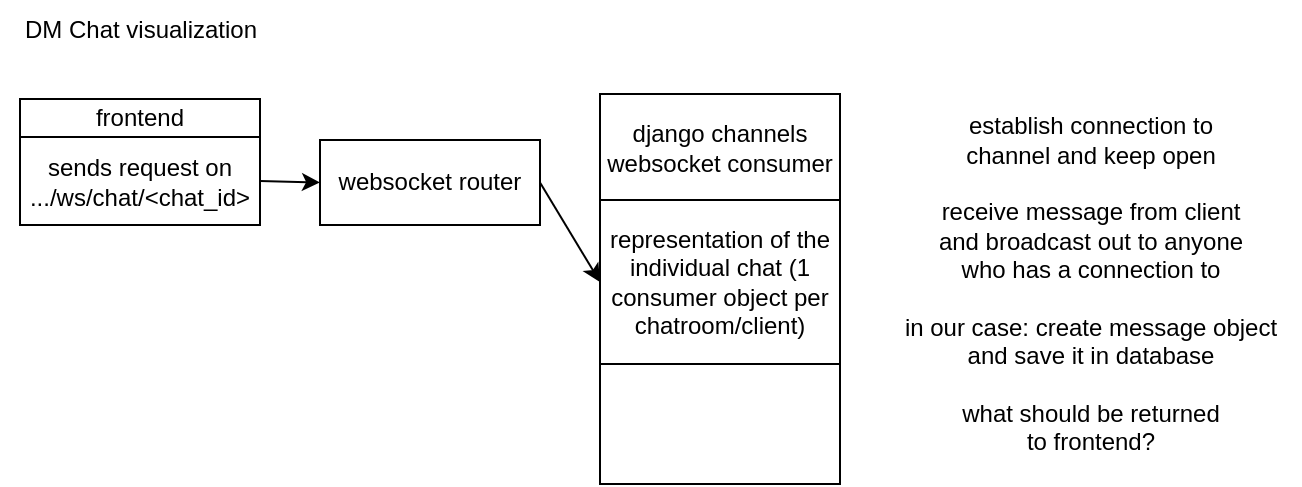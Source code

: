 <mxfile>
    <diagram id="MWHfNvawKEBFL6r40QaO" name="Page-1">
        <mxGraphModel dx="1124" dy="764" grid="1" gridSize="10" guides="1" tooltips="1" connect="1" arrows="1" fold="1" page="1" pageScale="1" pageWidth="850" pageHeight="1100" math="0" shadow="0">
            <root>
                <mxCell id="0"/>
                <mxCell id="1" parent="0"/>
                <mxCell id="3" style="edgeStyle=none;html=1;exitX=1;exitY=0.5;exitDx=0;exitDy=0;entryX=0;entryY=0.5;entryDx=0;entryDy=0;" edge="1" parent="1" source="37" target="4">
                    <mxGeometry relative="1" as="geometry">
                        <mxPoint x="250" y="120" as="targetPoint"/>
                        <mxPoint x="180" y="120" as="sourcePoint"/>
                    </mxGeometry>
                </mxCell>
                <mxCell id="5" style="edgeStyle=none;html=1;exitX=1;exitY=0.5;exitDx=0;exitDy=0;entryX=0;entryY=0.5;entryDx=0;entryDy=0;" edge="1" parent="1" source="4" target="42">
                    <mxGeometry relative="1" as="geometry">
                        <mxPoint x="440" y="120.005" as="targetPoint"/>
                    </mxGeometry>
                </mxCell>
                <mxCell id="4" value="websocket router" style="whiteSpace=wrap;html=1;shadow=0;" vertex="1" parent="1">
                    <mxGeometry x="180" y="80" width="110" height="42.5" as="geometry"/>
                </mxCell>
                <mxCell id="34" value="" style="shape=table;startSize=0;container=1;collapsible=0;childLayout=tableLayout;shadow=0;" vertex="1" parent="1">
                    <mxGeometry x="30" y="59.5" width="120" height="63" as="geometry"/>
                </mxCell>
                <mxCell id="35" value="" style="shape=tableRow;horizontal=0;startSize=0;swimlaneHead=0;swimlaneBody=0;top=0;left=0;bottom=0;right=0;collapsible=0;dropTarget=0;fillColor=none;points=[[0,0.5],[1,0.5]];portConstraint=eastwest;shadow=0;" vertex="1" parent="34">
                    <mxGeometry width="120" height="19" as="geometry"/>
                </mxCell>
                <mxCell id="36" value="frontend" style="shape=partialRectangle;html=1;whiteSpace=wrap;connectable=0;overflow=hidden;fillColor=none;top=0;left=0;bottom=0;right=0;pointerEvents=1;shadow=0;" vertex="1" parent="35">
                    <mxGeometry width="120" height="19" as="geometry">
                        <mxRectangle width="120" height="19" as="alternateBounds"/>
                    </mxGeometry>
                </mxCell>
                <mxCell id="37" value="" style="shape=tableRow;horizontal=0;startSize=0;swimlaneHead=0;swimlaneBody=0;top=0;left=0;bottom=0;right=0;collapsible=0;dropTarget=0;fillColor=none;points=[[0,0.5],[1,0.5]];portConstraint=eastwest;shadow=0;" vertex="1" parent="34">
                    <mxGeometry y="19" width="120" height="44" as="geometry"/>
                </mxCell>
                <mxCell id="38" value="sends request on .../ws/chat/&amp;lt;chat_id&amp;gt;" style="shape=partialRectangle;html=1;whiteSpace=wrap;connectable=0;overflow=hidden;fillColor=none;top=0;left=0;bottom=0;right=0;pointerEvents=1;shadow=0;" vertex="1" parent="37">
                    <mxGeometry width="120" height="44" as="geometry">
                        <mxRectangle width="120" height="44" as="alternateBounds"/>
                    </mxGeometry>
                </mxCell>
                <mxCell id="39" value="" style="shape=table;startSize=0;container=1;collapsible=0;childLayout=tableLayout;shadow=0;" vertex="1" parent="1">
                    <mxGeometry x="320" y="57" width="120" height="195" as="geometry"/>
                </mxCell>
                <mxCell id="40" value="" style="shape=tableRow;horizontal=0;startSize=0;swimlaneHead=0;swimlaneBody=0;top=0;left=0;bottom=0;right=0;collapsible=0;dropTarget=0;fillColor=none;points=[[0,0.5],[1,0.5]];portConstraint=eastwest;shadow=0;" vertex="1" parent="39">
                    <mxGeometry width="120" height="53" as="geometry"/>
                </mxCell>
                <mxCell id="41" value="django channels websocket consumer" style="shape=partialRectangle;html=1;whiteSpace=wrap;connectable=0;overflow=hidden;fillColor=none;top=0;left=0;bottom=0;right=0;pointerEvents=1;shadow=0;" vertex="1" parent="40">
                    <mxGeometry width="120" height="53" as="geometry">
                        <mxRectangle width="120" height="53" as="alternateBounds"/>
                    </mxGeometry>
                </mxCell>
                <mxCell id="42" value="" style="shape=tableRow;horizontal=0;startSize=0;swimlaneHead=0;swimlaneBody=0;top=0;left=0;bottom=0;right=0;collapsible=0;dropTarget=0;fillColor=none;points=[[0,0.5],[1,0.5]];portConstraint=eastwest;shadow=0;" vertex="1" parent="39">
                    <mxGeometry y="53" width="120" height="82" as="geometry"/>
                </mxCell>
                <mxCell id="43" value="representation of the&lt;br&gt;individual chat (1 consumer object per chatroom/client)" style="shape=partialRectangle;html=1;whiteSpace=wrap;connectable=0;overflow=hidden;fillColor=none;top=0;left=0;bottom=0;right=0;pointerEvents=1;shadow=0;" vertex="1" parent="42">
                    <mxGeometry width="120" height="82" as="geometry">
                        <mxRectangle width="120" height="82" as="alternateBounds"/>
                    </mxGeometry>
                </mxCell>
                <mxCell id="45" style="shape=tableRow;horizontal=0;startSize=0;swimlaneHead=0;swimlaneBody=0;top=0;left=0;bottom=0;right=0;collapsible=0;dropTarget=0;fillColor=none;points=[[0,0.5],[1,0.5]];portConstraint=eastwest;shadow=0;" vertex="1" parent="39">
                    <mxGeometry y="135" width="120" height="60" as="geometry"/>
                </mxCell>
                <mxCell id="46" style="shape=partialRectangle;html=1;whiteSpace=wrap;connectable=0;overflow=hidden;fillColor=none;top=0;left=0;bottom=0;right=0;pointerEvents=1;shadow=0;" vertex="1" parent="45">
                    <mxGeometry width="120" height="60" as="geometry">
                        <mxRectangle width="120" height="60" as="alternateBounds"/>
                    </mxGeometry>
                </mxCell>
                <mxCell id="44" value="establish connection to&lt;br&gt;channel and keep open&lt;br&gt;&lt;br&gt;receive message from client&lt;br&gt;and broadcast out to anyone&lt;br&gt;who has a connection to&lt;br&gt;&lt;br&gt;in our case: create message object&lt;br&gt;and save it in database&lt;br&gt;&lt;br&gt;what should be returned&lt;br&gt;to frontend?" style="text;html=1;align=center;verticalAlign=middle;resizable=0;points=[];autosize=1;strokeColor=none;fillColor=none;shadow=0;" vertex="1" parent="1">
                    <mxGeometry x="460" y="57" width="210" height="190" as="geometry"/>
                </mxCell>
                <mxCell id="47" value="DM Chat visualization" style="text;html=1;align=center;verticalAlign=middle;resizable=0;points=[];autosize=1;strokeColor=none;fillColor=none;" vertex="1" parent="1">
                    <mxGeometry x="20" y="10" width="140" height="30" as="geometry"/>
                </mxCell>
            </root>
        </mxGraphModel>
    </diagram>
</mxfile>
